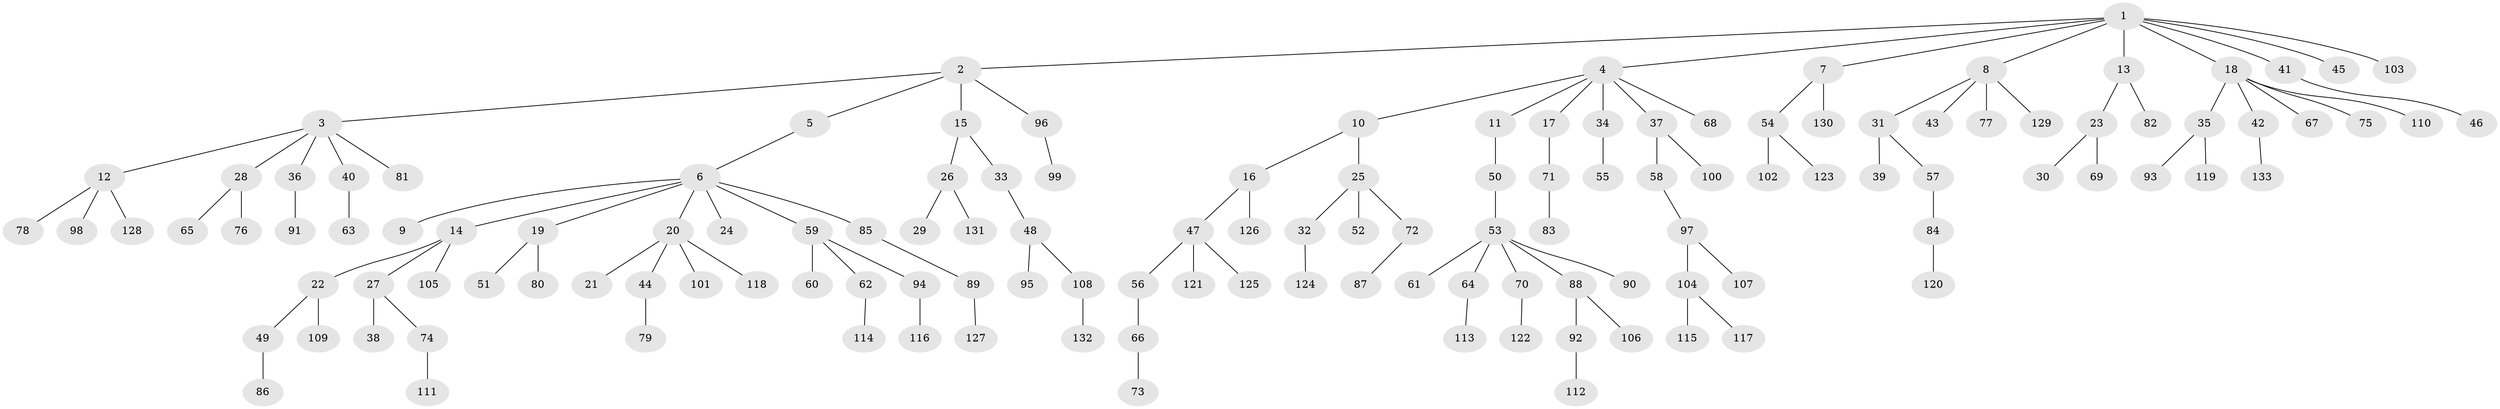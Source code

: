 // coarse degree distribution, {2: 0.25806451612903225, 1: 0.6021505376344086, 4: 0.03225806451612903, 3: 0.053763440860215055, 6: 0.010752688172043012, 18: 0.010752688172043012, 10: 0.010752688172043012, 14: 0.010752688172043012, 5: 0.010752688172043012}
// Generated by graph-tools (version 1.1) at 2025/55/03/04/25 21:55:47]
// undirected, 133 vertices, 132 edges
graph export_dot {
graph [start="1"]
  node [color=gray90,style=filled];
  1;
  2;
  3;
  4;
  5;
  6;
  7;
  8;
  9;
  10;
  11;
  12;
  13;
  14;
  15;
  16;
  17;
  18;
  19;
  20;
  21;
  22;
  23;
  24;
  25;
  26;
  27;
  28;
  29;
  30;
  31;
  32;
  33;
  34;
  35;
  36;
  37;
  38;
  39;
  40;
  41;
  42;
  43;
  44;
  45;
  46;
  47;
  48;
  49;
  50;
  51;
  52;
  53;
  54;
  55;
  56;
  57;
  58;
  59;
  60;
  61;
  62;
  63;
  64;
  65;
  66;
  67;
  68;
  69;
  70;
  71;
  72;
  73;
  74;
  75;
  76;
  77;
  78;
  79;
  80;
  81;
  82;
  83;
  84;
  85;
  86;
  87;
  88;
  89;
  90;
  91;
  92;
  93;
  94;
  95;
  96;
  97;
  98;
  99;
  100;
  101;
  102;
  103;
  104;
  105;
  106;
  107;
  108;
  109;
  110;
  111;
  112;
  113;
  114;
  115;
  116;
  117;
  118;
  119;
  120;
  121;
  122;
  123;
  124;
  125;
  126;
  127;
  128;
  129;
  130;
  131;
  132;
  133;
  1 -- 2;
  1 -- 4;
  1 -- 7;
  1 -- 8;
  1 -- 13;
  1 -- 18;
  1 -- 41;
  1 -- 45;
  1 -- 103;
  2 -- 3;
  2 -- 5;
  2 -- 15;
  2 -- 96;
  3 -- 12;
  3 -- 28;
  3 -- 36;
  3 -- 40;
  3 -- 81;
  4 -- 10;
  4 -- 11;
  4 -- 17;
  4 -- 34;
  4 -- 37;
  4 -- 68;
  5 -- 6;
  6 -- 9;
  6 -- 14;
  6 -- 19;
  6 -- 20;
  6 -- 24;
  6 -- 59;
  6 -- 85;
  7 -- 54;
  7 -- 130;
  8 -- 31;
  8 -- 43;
  8 -- 77;
  8 -- 129;
  10 -- 16;
  10 -- 25;
  11 -- 50;
  12 -- 78;
  12 -- 98;
  12 -- 128;
  13 -- 23;
  13 -- 82;
  14 -- 22;
  14 -- 27;
  14 -- 105;
  15 -- 26;
  15 -- 33;
  16 -- 47;
  16 -- 126;
  17 -- 71;
  18 -- 35;
  18 -- 42;
  18 -- 67;
  18 -- 75;
  18 -- 110;
  19 -- 51;
  19 -- 80;
  20 -- 21;
  20 -- 44;
  20 -- 101;
  20 -- 118;
  22 -- 49;
  22 -- 109;
  23 -- 30;
  23 -- 69;
  25 -- 32;
  25 -- 52;
  25 -- 72;
  26 -- 29;
  26 -- 131;
  27 -- 38;
  27 -- 74;
  28 -- 65;
  28 -- 76;
  31 -- 39;
  31 -- 57;
  32 -- 124;
  33 -- 48;
  34 -- 55;
  35 -- 93;
  35 -- 119;
  36 -- 91;
  37 -- 58;
  37 -- 100;
  40 -- 63;
  41 -- 46;
  42 -- 133;
  44 -- 79;
  47 -- 56;
  47 -- 121;
  47 -- 125;
  48 -- 95;
  48 -- 108;
  49 -- 86;
  50 -- 53;
  53 -- 61;
  53 -- 64;
  53 -- 70;
  53 -- 88;
  53 -- 90;
  54 -- 102;
  54 -- 123;
  56 -- 66;
  57 -- 84;
  58 -- 97;
  59 -- 60;
  59 -- 62;
  59 -- 94;
  62 -- 114;
  64 -- 113;
  66 -- 73;
  70 -- 122;
  71 -- 83;
  72 -- 87;
  74 -- 111;
  84 -- 120;
  85 -- 89;
  88 -- 92;
  88 -- 106;
  89 -- 127;
  92 -- 112;
  94 -- 116;
  96 -- 99;
  97 -- 104;
  97 -- 107;
  104 -- 115;
  104 -- 117;
  108 -- 132;
}
